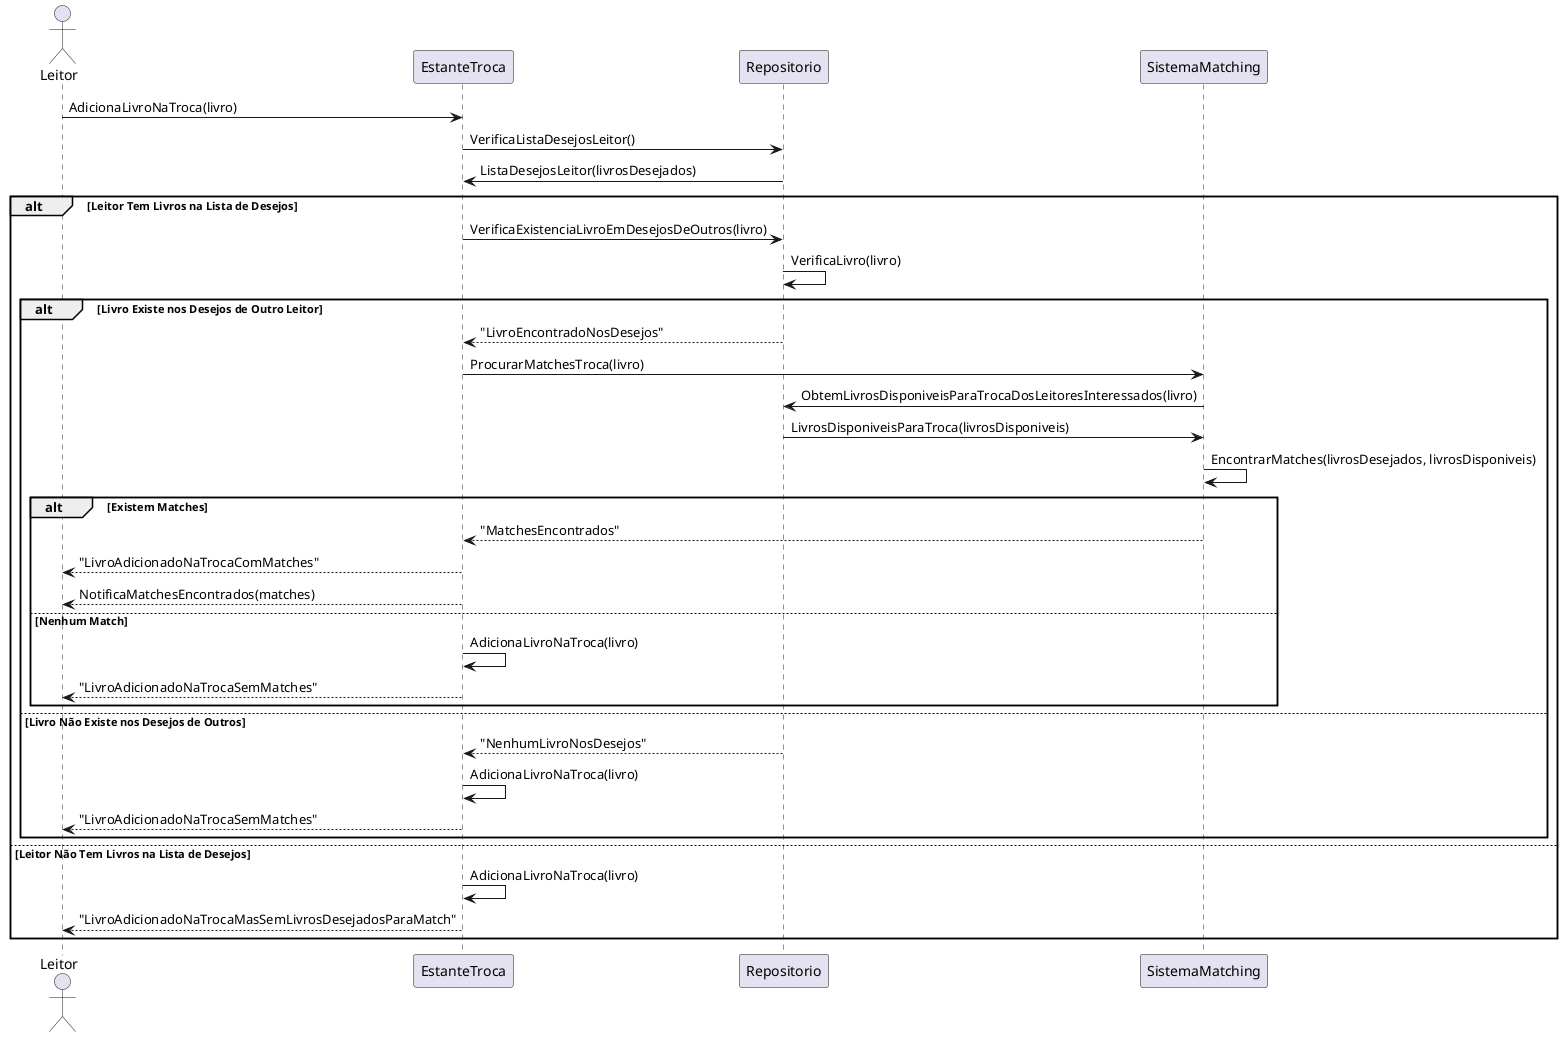 @startuml
actor Leitor as L
participant "EstanteTroca" AS EST
participant "Repositorio" as REP
participant "SistemaMatching" as SM

L -> EST: AdicionaLivroNaTroca(livro)
EST -> REP: VerificaListaDesejosLeitor()
REP -> EST: ListaDesejosLeitor(livrosDesejados)
alt Leitor Tem Livros na Lista de Desejos
    EST -> REP: VerificaExistenciaLivroEmDesejosDeOutros(livro)
    REP -> REP: VerificaLivro(livro)
    alt Livro Existe nos Desejos de Outro Leitor
        REP --> EST: "LivroEncontradoNosDesejos"
        EST -> SM: ProcurarMatchesTroca(livro)
        SM -> REP: ObtemLivrosDisponiveisParaTrocaDosLeitoresInteressados(livro)
        REP -> SM: LivrosDisponiveisParaTroca(livrosDisponiveis)
        SM -> SM: EncontrarMatches(livrosDesejados, livrosDisponiveis)
        alt Existem Matches
            SM --> EST: "MatchesEncontrados"
            EST --> L: "LivroAdicionadoNaTrocaComMatches" 
            EST --> L: NotificaMatchesEncontrados(matches)
        else Nenhum Match
            EST -> EST: AdicionaLivroNaTroca(livro)
            EST --> L: "LivroAdicionadoNaTrocaSemMatches"
        end
    else Livro Não Existe nos Desejos de Outros
        REP --> EST: "NenhumLivroNosDesejos"
        EST -> EST: AdicionaLivroNaTroca(livro)
        EST --> L: "LivroAdicionadoNaTrocaSemMatches"
    end
else Leitor Não Tem Livros na Lista de Desejos
    EST -> EST: AdicionaLivroNaTroca(livro)
    EST --> L: "LivroAdicionadoNaTrocaMasSemLivrosDesejadosParaMatch"
end
@enduml
